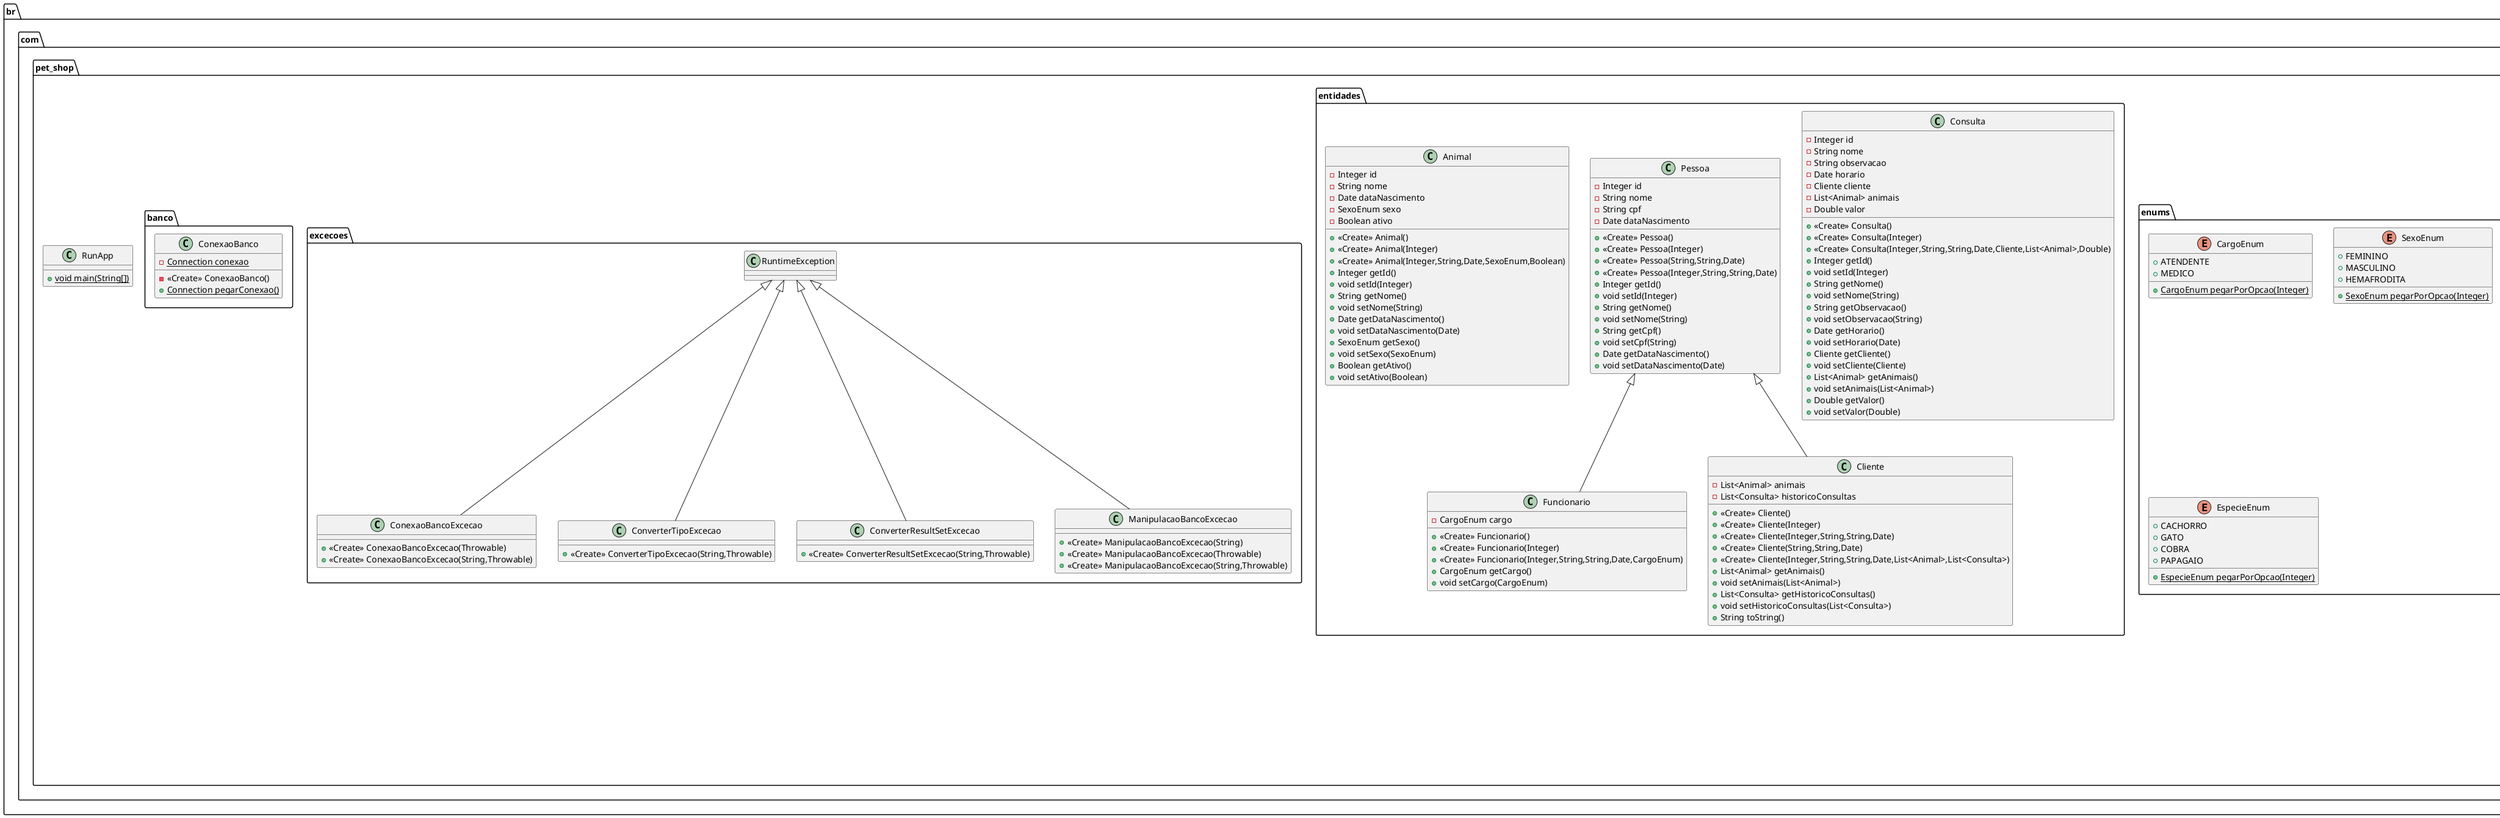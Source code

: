 @startuml
interface br.com.pet_shop.repositorio.interfaces.ConsultaRepositorioInterface {
}
interface br.com.pet_shop.repositorio.interfaces.ClienteRepositorioInterface {
}
class br.com.pet_shop.tela.JOptionPaneTela {
- <<Create>> JOptionPaneTela()
+ {static} Object optionInputPergunta(String,String)
+ {static} Integer optionConfirmPergunta(String,String)
+ {static} void optionMensagemAlerta(String,String)
}
enum br.com.pet_shop.enums.CargoEnum {
+  ATENDENTE
+  MEDICO
+ {static} CargoEnum pegarPorOpcao(Integer)
}
class br.com.pet_shop.entidades.Consulta {
- Integer id
- String nome
- String observacao
- Date horario
- Cliente cliente
- List<Animal> animais
- Double valor
+ <<Create>> Consulta()
+ <<Create>> Consulta(Integer)
+ <<Create>> Consulta(Integer,String,String,Date,Cliente,List<Animal>,Double)
+ Integer getId()
+ void setId(Integer)
+ String getNome()
+ void setNome(String)
+ String getObservacao()
+ void setObservacao(String)
+ Date getHorario()
+ void setHorario(Date)
+ Cliente getCliente()
+ void setCliente(Cliente)
+ List<Animal> getAnimais()
+ void setAnimais(List<Animal>)
+ Double getValor()
+ void setValor(Double)
}
class br.com.pet_shop.entidades.Funcionario {
- CargoEnum cargo
+ <<Create>> Funcionario()
+ <<Create>> Funcionario(Integer)
+ <<Create>> Funcionario(Integer,String,String,Date,CargoEnum)
+ CargoEnum getCargo()
+ void setCargo(CargoEnum)
}
class br.com.pet_shop.excecoes.ConexaoBancoExcecao {
+ <<Create>> ConexaoBancoExcecao(Throwable)
+ <<Create>> ConexaoBancoExcecao(String,Throwable)
}
enum br.com.pet_shop.enums.SexoEnum {
+  FEMININO
+  MASCULINO
+  HEMAFRODITA
+ {static} SexoEnum pegarPorOpcao(Integer)
}
class br.com.pet_shop.repositorio.ClienteRepositorio {
+ Boolean criar(Cliente)
+ Boolean atualizar(Cliente)
+ Optional<Cliente> buscarPorId(Integer)
+ List<Cliente> buscar()
+ Boolean deletar()
+ Boolean deletarPorId(Integer)
}
interface br.com.pet_shop.repositorio.interfaces.AnimalRepositorioInterface {
}
class br.com.pet_shop.entidades.Pessoa {
- Integer id
- String nome
- String cpf
- Date dataNascimento
+ <<Create>> Pessoa()
+ <<Create>> Pessoa(Integer)
+ <<Create>> Pessoa(String,String,Date)
+ <<Create>> Pessoa(Integer,String,String,Date)
+ Integer getId()
+ void setId(Integer)
+ String getNome()
+ void setNome(String)
+ String getCpf()
+ void setCpf(String)
+ Date getDataNascimento()
+ void setDataNascimento(Date)
}
class br.com.pet_shop.repositorio.ConsultaRepositorio {
+ Boolean criar(Consulta)
+ Boolean atualizar(Consulta)
+ Optional<Consulta> buscarPorId(Integer)
+ List<Consulta> buscar()
+ Boolean deletar()
+ Boolean deletarPorId(Integer)
}
class br.com.pet_shop.excecoes.ConverterTipoExcecao {
+ <<Create>> ConverterTipoExcecao(String,Throwable)
}
class br.com.pet_shop.excecoes.ConverterResultSetExcecao {
+ <<Create>> ConverterResultSetExcecao(String,Throwable)
}
class br.com.pet_shop.repositorio.AnimalRepositorio {
+ Boolean criar(Animal)
+ Boolean atualizar(Animal)
+ Optional<Animal> buscarPorId(Integer)
+ List<Animal> buscar()
+ Boolean deletar()
+ Boolean deletarPorId(Integer)
}
enum br.com.pet_shop.enums.EspecieEnum {
+  CACHORRO
+  GATO
+  COBRA
+  PAPAGAIO
+ {static} EspecieEnum pegarPorOpcao(Integer)
}
class br.com.pet_shop.excecoes.ManipulacaoBancoExcecao {
+ <<Create>> ManipulacaoBancoExcecao(String)
+ <<Create>> ManipulacaoBancoExcecao(Throwable)
+ <<Create>> ManipulacaoBancoExcecao(String,Throwable)
}
class br.com.pet_shop.entidades.Animal {
- Integer id
- String nome
- Date dataNascimento
- SexoEnum sexo
- Boolean ativo
+ <<Create>> Animal()
+ <<Create>> Animal(Integer)
+ <<Create>> Animal(Integer,String,Date,SexoEnum,Boolean)
+ Integer getId()
+ void setId(Integer)
+ String getNome()
+ void setNome(String)
+ Date getDataNascimento()
+ void setDataNascimento(Date)
+ SexoEnum getSexo()
+ void setSexo(SexoEnum)
+ Boolean getAtivo()
+ void setAtivo(Boolean)
}
class br.com.pet_shop.repositorio.PessoaRepositorio {
+ Boolean criar(Pessoa)
+ Boolean atualizar(Pessoa)
+ Optional<Pessoa> buscarPorId(Integer)
+ List<Pessoa> buscar()
+ Boolean deletar()
+ Boolean deletarPorId(Integer)
}
class br.com.pet_shop.tela.LerEnumTela {
- <<Create>> LerEnumTela()
+ {static} CargoEnum lerCargoEnum(String)
+ {static} SexoEnum lerSexoEnum(String)
+ {static} EspecieEnum lerEspecieEnum(String)
- {static} Integer lerOpcao(Integer,String,String)
}
class br.com.pet_shop.RunApp {
+ {static} void main(String[])
}
class br.com.pet_shop.tela.LerTela {
- <<Create>> LerTela()
+ {static} String lerString(String,String)
+ {static} Double lerDouble(String,String)
+ {static} Integer lerInteger(String,String)
+ {static} Boolean lerBoolean(String,String)
+ {static} Date lerDate(String,String)
}
class br.com.pet_shop.banco.ConexaoBanco {
- {static} Connection conexao
- <<Create>> ConexaoBanco()
+ {static} Connection pegarConexao()
}
class br.com.pet_shop.tela.ClienteTela {
- {static} String CADASTRAR_CLIENTE_TITULO
- {static} String ATUALIZAR_CLIENTE_TITULO
- {static} String DELETAR_CLIENTE_TITULO
- <<Create>> ClienteTela()
+ {static} Cliente criar()
+ {static} Cliente atualizar()
+ {static} Cliente deletar()
}
class br.com.pet_shop.entidades.Cliente {
- List<Animal> animais
- List<Consulta> historicoConsultas
+ <<Create>> Cliente()
+ <<Create>> Cliente(Integer)
+ <<Create>> Cliente(Integer,String,String,Date)
+ <<Create>> Cliente(String,String,Date)
+ <<Create>> Cliente(Integer,String,String,Date,List<Animal>,List<Consulta>)
+ List<Animal> getAnimais()
+ void setAnimais(List<Animal>)
+ List<Consulta> getHistoricoConsultas()
+ void setHistoricoConsultas(List<Consulta>)
+ String toString()
}
interface br.com.pet_shop.repositorio.interfaces.RepositorioInterface {
~ Boolean criar(T)
~ Boolean atualizar(T)
~ Optional<T> buscarPorId(Integer)
~ List<T> buscar()
~ Boolean deletar()
~ Boolean deletarPorId(Integer)
}
interface br.com.pet_shop.repositorio.interfaces.PessoaRepositorioInterface {
}


br.com.pet_shop.repositorio.interfaces.RepositorioInterface <|-- br.com.pet_shop.repositorio.interfaces.ConsultaRepositorioInterface
br.com.pet_shop.repositorio.interfaces.RepositorioInterface <|-- br.com.pet_shop.repositorio.interfaces.ClienteRepositorioInterface
br.com.pet_shop.entidades.Pessoa <|-- br.com.pet_shop.entidades.Funcionario
br.com.pet_shop.excecoes.RuntimeException <|-- br.com.pet_shop.excecoes.ConexaoBancoExcecao
br.com.pet_shop.repositorio.interfaces.ClienteRepositorioInterface <|.. br.com.pet_shop.repositorio.ClienteRepositorio
br.com.pet_shop.repositorio.interfaces.RepositorioInterface <|-- br.com.pet_shop.repositorio.interfaces.AnimalRepositorioInterface
br.com.pet_shop.repositorio.interfaces.ConsultaRepositorioInterface <|.. br.com.pet_shop.repositorio.ConsultaRepositorio
br.com.pet_shop.excecoes.RuntimeException <|-- br.com.pet_shop.excecoes.ConverterTipoExcecao
br.com.pet_shop.excecoes.RuntimeException <|-- br.com.pet_shop.excecoes.ConverterResultSetExcecao
br.com.pet_shop.repositorio.interfaces.AnimalRepositorioInterface <|.. br.com.pet_shop.repositorio.AnimalRepositorio
br.com.pet_shop.excecoes.RuntimeException <|-- br.com.pet_shop.excecoes.ManipulacaoBancoExcecao
br.com.pet_shop.repositorio.interfaces.PessoaRepositorioInterface <|.. br.com.pet_shop.repositorio.PessoaRepositorio
br.com.pet_shop.entidades.Pessoa <|-- br.com.pet_shop.entidades.Cliente
br.com.pet_shop.repositorio.interfaces.RepositorioInterface <|-- br.com.pet_shop.repositorio.interfaces.PessoaRepositorioInterface
@enduml
